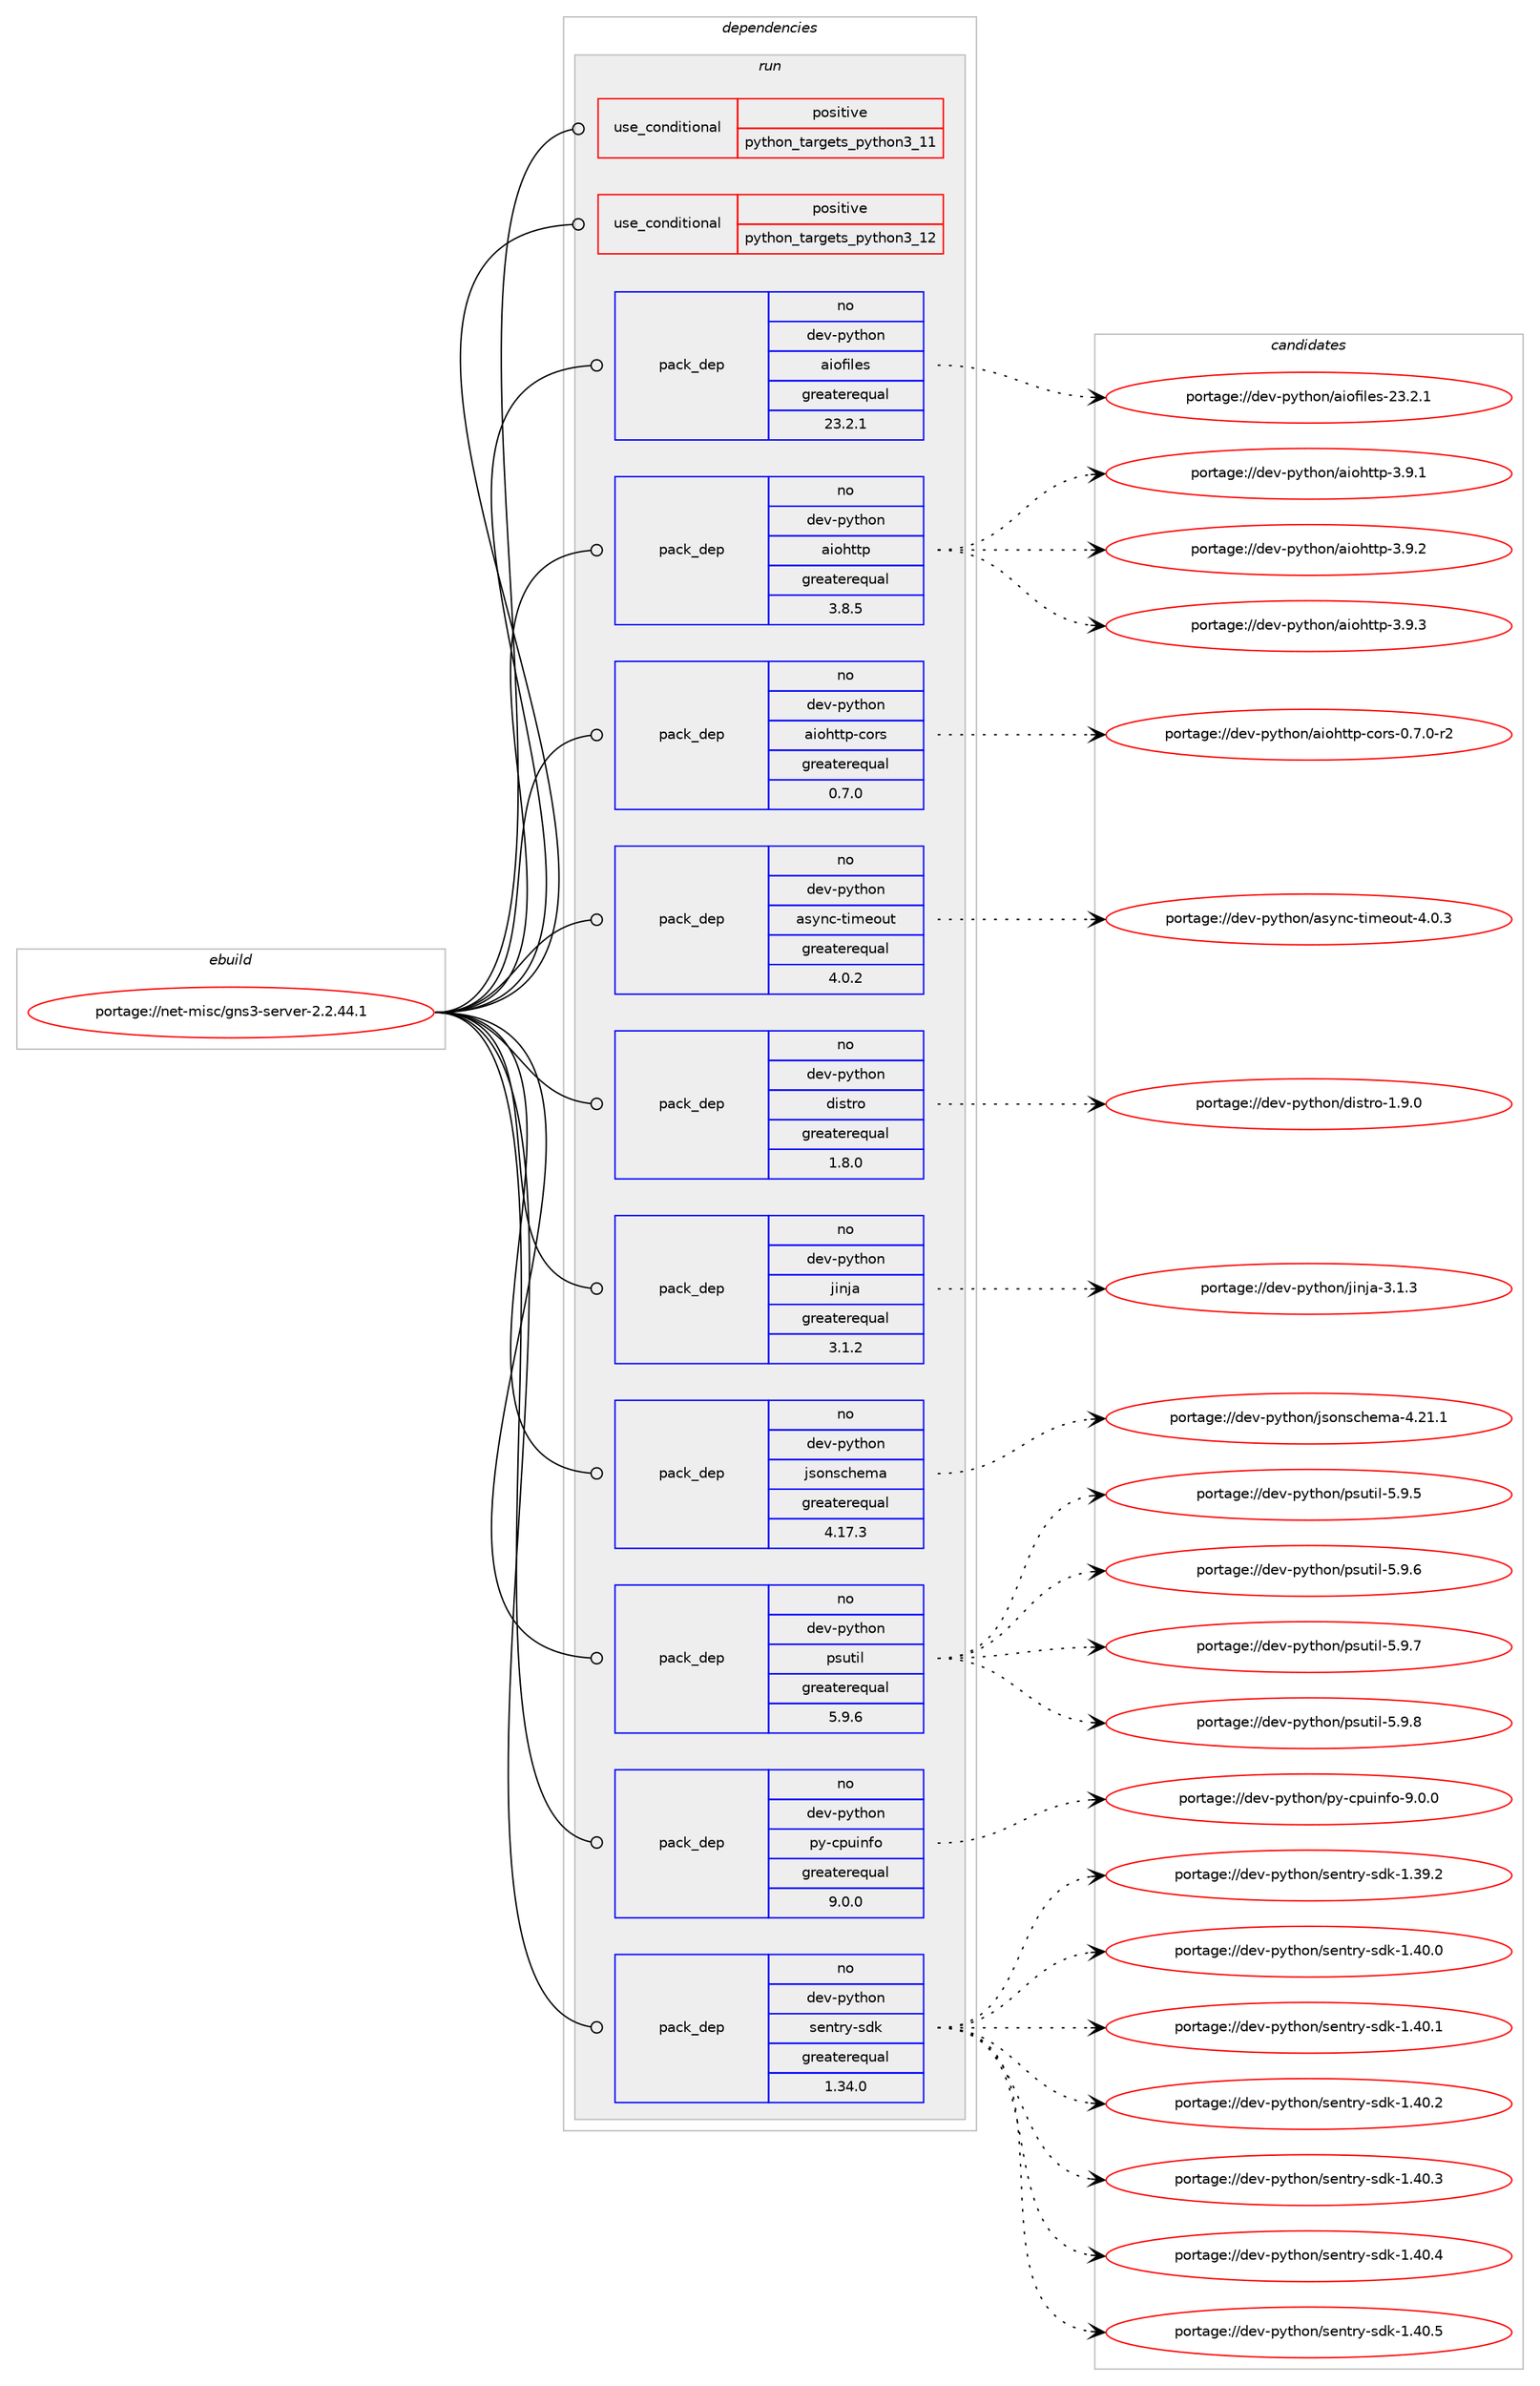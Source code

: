 digraph prolog {

# *************
# Graph options
# *************

newrank=true;
concentrate=true;
compound=true;
graph [rankdir=LR,fontname=Helvetica,fontsize=10,ranksep=1.5];#, ranksep=2.5, nodesep=0.2];
edge  [arrowhead=vee];
node  [fontname=Helvetica,fontsize=10];

# **********
# The ebuild
# **********

subgraph cluster_leftcol {
color=gray;
rank=same;
label=<<i>ebuild</i>>;
id [label="portage://net-misc/gns3-server-2.2.44.1", color=red, width=4, href="../net-misc/gns3-server-2.2.44.1.svg"];
}

# ****************
# The dependencies
# ****************

subgraph cluster_midcol {
color=gray;
label=<<i>dependencies</i>>;
subgraph cluster_compile {
fillcolor="#eeeeee";
style=filled;
label=<<i>compile</i>>;
}
subgraph cluster_compileandrun {
fillcolor="#eeeeee";
style=filled;
label=<<i>compile and run</i>>;
}
subgraph cluster_run {
fillcolor="#eeeeee";
style=filled;
label=<<i>run</i>>;
subgraph cond5969 {
dependency8817 [label=<<TABLE BORDER="0" CELLBORDER="1" CELLSPACING="0" CELLPADDING="4"><TR><TD ROWSPAN="3" CELLPADDING="10">use_conditional</TD></TR><TR><TD>positive</TD></TR><TR><TD>python_targets_python3_11</TD></TR></TABLE>>, shape=none, color=red];
# *** BEGIN UNKNOWN DEPENDENCY TYPE (TODO) ***
# dependency8817 -> package_dependency(portage://net-misc/gns3-server-2.2.44.1,run,no,dev-lang,python,none,[,,],[slot(3.11)],[])
# *** END UNKNOWN DEPENDENCY TYPE (TODO) ***

}
id:e -> dependency8817:w [weight=20,style="solid",arrowhead="odot"];
subgraph cond5970 {
dependency8818 [label=<<TABLE BORDER="0" CELLBORDER="1" CELLSPACING="0" CELLPADDING="4"><TR><TD ROWSPAN="3" CELLPADDING="10">use_conditional</TD></TR><TR><TD>positive</TD></TR><TR><TD>python_targets_python3_12</TD></TR></TABLE>>, shape=none, color=red];
# *** BEGIN UNKNOWN DEPENDENCY TYPE (TODO) ***
# dependency8818 -> package_dependency(portage://net-misc/gns3-server-2.2.44.1,run,no,dev-lang,python,none,[,,],[slot(3.12)],[])
# *** END UNKNOWN DEPENDENCY TYPE (TODO) ***

}
id:e -> dependency8818:w [weight=20,style="solid",arrowhead="odot"];
# *** BEGIN UNKNOWN DEPENDENCY TYPE (TODO) ***
# id -> package_dependency(portage://net-misc/gns3-server-2.2.44.1,run,no,acct-group,gns3,none,[,,],[],[])
# *** END UNKNOWN DEPENDENCY TYPE (TODO) ***

# *** BEGIN UNKNOWN DEPENDENCY TYPE (TODO) ***
# id -> package_dependency(portage://net-misc/gns3-server-2.2.44.1,run,no,acct-user,gns3,none,[,,],[],[])
# *** END UNKNOWN DEPENDENCY TYPE (TODO) ***

# *** BEGIN UNKNOWN DEPENDENCY TYPE (TODO) ***
# id -> package_dependency(portage://net-misc/gns3-server-2.2.44.1,run,no,app-emulation,dynamips,none,[,,],[],[])
# *** END UNKNOWN DEPENDENCY TYPE (TODO) ***

subgraph pack2782 {
dependency8819 [label=<<TABLE BORDER="0" CELLBORDER="1" CELLSPACING="0" CELLPADDING="4" WIDTH="220"><TR><TD ROWSPAN="6" CELLPADDING="30">pack_dep</TD></TR><TR><TD WIDTH="110">no</TD></TR><TR><TD>dev-python</TD></TR><TR><TD>aiofiles</TD></TR><TR><TD>greaterequal</TD></TR><TR><TD>23.2.1</TD></TR></TABLE>>, shape=none, color=blue];
}
id:e -> dependency8819:w [weight=20,style="solid",arrowhead="odot"];
subgraph pack2783 {
dependency8820 [label=<<TABLE BORDER="0" CELLBORDER="1" CELLSPACING="0" CELLPADDING="4" WIDTH="220"><TR><TD ROWSPAN="6" CELLPADDING="30">pack_dep</TD></TR><TR><TD WIDTH="110">no</TD></TR><TR><TD>dev-python</TD></TR><TR><TD>aiohttp</TD></TR><TR><TD>greaterequal</TD></TR><TR><TD>3.8.5</TD></TR></TABLE>>, shape=none, color=blue];
}
id:e -> dependency8820:w [weight=20,style="solid",arrowhead="odot"];
subgraph pack2784 {
dependency8821 [label=<<TABLE BORDER="0" CELLBORDER="1" CELLSPACING="0" CELLPADDING="4" WIDTH="220"><TR><TD ROWSPAN="6" CELLPADDING="30">pack_dep</TD></TR><TR><TD WIDTH="110">no</TD></TR><TR><TD>dev-python</TD></TR><TR><TD>aiohttp-cors</TD></TR><TR><TD>greaterequal</TD></TR><TR><TD>0.7.0</TD></TR></TABLE>>, shape=none, color=blue];
}
id:e -> dependency8821:w [weight=20,style="solid",arrowhead="odot"];
subgraph pack2785 {
dependency8822 [label=<<TABLE BORDER="0" CELLBORDER="1" CELLSPACING="0" CELLPADDING="4" WIDTH="220"><TR><TD ROWSPAN="6" CELLPADDING="30">pack_dep</TD></TR><TR><TD WIDTH="110">no</TD></TR><TR><TD>dev-python</TD></TR><TR><TD>async-timeout</TD></TR><TR><TD>greaterequal</TD></TR><TR><TD>4.0.2</TD></TR></TABLE>>, shape=none, color=blue];
}
id:e -> dependency8822:w [weight=20,style="solid",arrowhead="odot"];
subgraph pack2786 {
dependency8823 [label=<<TABLE BORDER="0" CELLBORDER="1" CELLSPACING="0" CELLPADDING="4" WIDTH="220"><TR><TD ROWSPAN="6" CELLPADDING="30">pack_dep</TD></TR><TR><TD WIDTH="110">no</TD></TR><TR><TD>dev-python</TD></TR><TR><TD>distro</TD></TR><TR><TD>greaterequal</TD></TR><TR><TD>1.8.0</TD></TR></TABLE>>, shape=none, color=blue];
}
id:e -> dependency8823:w [weight=20,style="solid",arrowhead="odot"];
subgraph pack2787 {
dependency8824 [label=<<TABLE BORDER="0" CELLBORDER="1" CELLSPACING="0" CELLPADDING="4" WIDTH="220"><TR><TD ROWSPAN="6" CELLPADDING="30">pack_dep</TD></TR><TR><TD WIDTH="110">no</TD></TR><TR><TD>dev-python</TD></TR><TR><TD>jinja</TD></TR><TR><TD>greaterequal</TD></TR><TR><TD>3.1.2</TD></TR></TABLE>>, shape=none, color=blue];
}
id:e -> dependency8824:w [weight=20,style="solid",arrowhead="odot"];
subgraph pack2788 {
dependency8825 [label=<<TABLE BORDER="0" CELLBORDER="1" CELLSPACING="0" CELLPADDING="4" WIDTH="220"><TR><TD ROWSPAN="6" CELLPADDING="30">pack_dep</TD></TR><TR><TD WIDTH="110">no</TD></TR><TR><TD>dev-python</TD></TR><TR><TD>jsonschema</TD></TR><TR><TD>greaterequal</TD></TR><TR><TD>4.17.3</TD></TR></TABLE>>, shape=none, color=blue];
}
id:e -> dependency8825:w [weight=20,style="solid",arrowhead="odot"];
subgraph pack2789 {
dependency8826 [label=<<TABLE BORDER="0" CELLBORDER="1" CELLSPACING="0" CELLPADDING="4" WIDTH="220"><TR><TD ROWSPAN="6" CELLPADDING="30">pack_dep</TD></TR><TR><TD WIDTH="110">no</TD></TR><TR><TD>dev-python</TD></TR><TR><TD>psutil</TD></TR><TR><TD>greaterequal</TD></TR><TR><TD>5.9.6</TD></TR></TABLE>>, shape=none, color=blue];
}
id:e -> dependency8826:w [weight=20,style="solid",arrowhead="odot"];
subgraph pack2790 {
dependency8827 [label=<<TABLE BORDER="0" CELLBORDER="1" CELLSPACING="0" CELLPADDING="4" WIDTH="220"><TR><TD ROWSPAN="6" CELLPADDING="30">pack_dep</TD></TR><TR><TD WIDTH="110">no</TD></TR><TR><TD>dev-python</TD></TR><TR><TD>py-cpuinfo</TD></TR><TR><TD>greaterequal</TD></TR><TR><TD>9.0.0</TD></TR></TABLE>>, shape=none, color=blue];
}
id:e -> dependency8827:w [weight=20,style="solid",arrowhead="odot"];
subgraph pack2791 {
dependency8828 [label=<<TABLE BORDER="0" CELLBORDER="1" CELLSPACING="0" CELLPADDING="4" WIDTH="220"><TR><TD ROWSPAN="6" CELLPADDING="30">pack_dep</TD></TR><TR><TD WIDTH="110">no</TD></TR><TR><TD>dev-python</TD></TR><TR><TD>sentry-sdk</TD></TR><TR><TD>greaterequal</TD></TR><TR><TD>1.34.0</TD></TR></TABLE>>, shape=none, color=blue];
}
id:e -> dependency8828:w [weight=20,style="solid",arrowhead="odot"];
# *** BEGIN UNKNOWN DEPENDENCY TYPE (TODO) ***
# id -> package_dependency(portage://net-misc/gns3-server-2.2.44.1,run,no,net-misc,ubridge,none,[,,],[],[])
# *** END UNKNOWN DEPENDENCY TYPE (TODO) ***

# *** BEGIN UNKNOWN DEPENDENCY TYPE (TODO) ***
# id -> package_dependency(portage://net-misc/gns3-server-2.2.44.1,run,no,sys-apps,busybox,none,[,,],[],[use(enable(static),none)])
# *** END UNKNOWN DEPENDENCY TYPE (TODO) ***

}
}

# **************
# The candidates
# **************

subgraph cluster_choices {
rank=same;
color=gray;
label=<<i>candidates</i>>;

subgraph choice2782 {
color=black;
nodesep=1;
choice10010111845112121116104111110479710511110210510810111545505146504649 [label="portage://dev-python/aiofiles-23.2.1", color=red, width=4,href="../dev-python/aiofiles-23.2.1.svg"];
dependency8819:e -> choice10010111845112121116104111110479710511110210510810111545505146504649:w [style=dotted,weight="100"];
}
subgraph choice2783 {
color=black;
nodesep=1;
choice100101118451121211161041111104797105111104116116112455146574649 [label="portage://dev-python/aiohttp-3.9.1", color=red, width=4,href="../dev-python/aiohttp-3.9.1.svg"];
choice100101118451121211161041111104797105111104116116112455146574650 [label="portage://dev-python/aiohttp-3.9.2", color=red, width=4,href="../dev-python/aiohttp-3.9.2.svg"];
choice100101118451121211161041111104797105111104116116112455146574651 [label="portage://dev-python/aiohttp-3.9.3", color=red, width=4,href="../dev-python/aiohttp-3.9.3.svg"];
dependency8820:e -> choice100101118451121211161041111104797105111104116116112455146574649:w [style=dotted,weight="100"];
dependency8820:e -> choice100101118451121211161041111104797105111104116116112455146574650:w [style=dotted,weight="100"];
dependency8820:e -> choice100101118451121211161041111104797105111104116116112455146574651:w [style=dotted,weight="100"];
}
subgraph choice2784 {
color=black;
nodesep=1;
choice10010111845112121116104111110479710511110411611611245991111141154548465546484511450 [label="portage://dev-python/aiohttp-cors-0.7.0-r2", color=red, width=4,href="../dev-python/aiohttp-cors-0.7.0-r2.svg"];
dependency8821:e -> choice10010111845112121116104111110479710511110411611611245991111141154548465546484511450:w [style=dotted,weight="100"];
}
subgraph choice2785 {
color=black;
nodesep=1;
choice1001011184511212111610411111047971151211109945116105109101111117116455246484651 [label="portage://dev-python/async-timeout-4.0.3", color=red, width=4,href="../dev-python/async-timeout-4.0.3.svg"];
dependency8822:e -> choice1001011184511212111610411111047971151211109945116105109101111117116455246484651:w [style=dotted,weight="100"];
}
subgraph choice2786 {
color=black;
nodesep=1;
choice1001011184511212111610411111047100105115116114111454946574648 [label="portage://dev-python/distro-1.9.0", color=red, width=4,href="../dev-python/distro-1.9.0.svg"];
dependency8823:e -> choice1001011184511212111610411111047100105115116114111454946574648:w [style=dotted,weight="100"];
}
subgraph choice2787 {
color=black;
nodesep=1;
choice100101118451121211161041111104710610511010697455146494651 [label="portage://dev-python/jinja-3.1.3", color=red, width=4,href="../dev-python/jinja-3.1.3.svg"];
dependency8824:e -> choice100101118451121211161041111104710610511010697455146494651:w [style=dotted,weight="100"];
}
subgraph choice2788 {
color=black;
nodesep=1;
choice1001011184511212111610411111047106115111110115991041011099745524650494649 [label="portage://dev-python/jsonschema-4.21.1", color=red, width=4,href="../dev-python/jsonschema-4.21.1.svg"];
dependency8825:e -> choice1001011184511212111610411111047106115111110115991041011099745524650494649:w [style=dotted,weight="100"];
}
subgraph choice2789 {
color=black;
nodesep=1;
choice1001011184511212111610411111047112115117116105108455346574653 [label="portage://dev-python/psutil-5.9.5", color=red, width=4,href="../dev-python/psutil-5.9.5.svg"];
choice1001011184511212111610411111047112115117116105108455346574654 [label="portage://dev-python/psutil-5.9.6", color=red, width=4,href="../dev-python/psutil-5.9.6.svg"];
choice1001011184511212111610411111047112115117116105108455346574655 [label="portage://dev-python/psutil-5.9.7", color=red, width=4,href="../dev-python/psutil-5.9.7.svg"];
choice1001011184511212111610411111047112115117116105108455346574656 [label="portage://dev-python/psutil-5.9.8", color=red, width=4,href="../dev-python/psutil-5.9.8.svg"];
dependency8826:e -> choice1001011184511212111610411111047112115117116105108455346574653:w [style=dotted,weight="100"];
dependency8826:e -> choice1001011184511212111610411111047112115117116105108455346574654:w [style=dotted,weight="100"];
dependency8826:e -> choice1001011184511212111610411111047112115117116105108455346574655:w [style=dotted,weight="100"];
dependency8826:e -> choice1001011184511212111610411111047112115117116105108455346574656:w [style=dotted,weight="100"];
}
subgraph choice2790 {
color=black;
nodesep=1;
choice10010111845112121116104111110471121214599112117105110102111455746484648 [label="portage://dev-python/py-cpuinfo-9.0.0", color=red, width=4,href="../dev-python/py-cpuinfo-9.0.0.svg"];
dependency8827:e -> choice10010111845112121116104111110471121214599112117105110102111455746484648:w [style=dotted,weight="100"];
}
subgraph choice2791 {
color=black;
nodesep=1;
choice10010111845112121116104111110471151011101161141214511510010745494651574650 [label="portage://dev-python/sentry-sdk-1.39.2", color=red, width=4,href="../dev-python/sentry-sdk-1.39.2.svg"];
choice10010111845112121116104111110471151011101161141214511510010745494652484648 [label="portage://dev-python/sentry-sdk-1.40.0", color=red, width=4,href="../dev-python/sentry-sdk-1.40.0.svg"];
choice10010111845112121116104111110471151011101161141214511510010745494652484649 [label="portage://dev-python/sentry-sdk-1.40.1", color=red, width=4,href="../dev-python/sentry-sdk-1.40.1.svg"];
choice10010111845112121116104111110471151011101161141214511510010745494652484650 [label="portage://dev-python/sentry-sdk-1.40.2", color=red, width=4,href="../dev-python/sentry-sdk-1.40.2.svg"];
choice10010111845112121116104111110471151011101161141214511510010745494652484651 [label="portage://dev-python/sentry-sdk-1.40.3", color=red, width=4,href="../dev-python/sentry-sdk-1.40.3.svg"];
choice10010111845112121116104111110471151011101161141214511510010745494652484652 [label="portage://dev-python/sentry-sdk-1.40.4", color=red, width=4,href="../dev-python/sentry-sdk-1.40.4.svg"];
choice10010111845112121116104111110471151011101161141214511510010745494652484653 [label="portage://dev-python/sentry-sdk-1.40.5", color=red, width=4,href="../dev-python/sentry-sdk-1.40.5.svg"];
dependency8828:e -> choice10010111845112121116104111110471151011101161141214511510010745494651574650:w [style=dotted,weight="100"];
dependency8828:e -> choice10010111845112121116104111110471151011101161141214511510010745494652484648:w [style=dotted,weight="100"];
dependency8828:e -> choice10010111845112121116104111110471151011101161141214511510010745494652484649:w [style=dotted,weight="100"];
dependency8828:e -> choice10010111845112121116104111110471151011101161141214511510010745494652484650:w [style=dotted,weight="100"];
dependency8828:e -> choice10010111845112121116104111110471151011101161141214511510010745494652484651:w [style=dotted,weight="100"];
dependency8828:e -> choice10010111845112121116104111110471151011101161141214511510010745494652484652:w [style=dotted,weight="100"];
dependency8828:e -> choice10010111845112121116104111110471151011101161141214511510010745494652484653:w [style=dotted,weight="100"];
}
}

}

